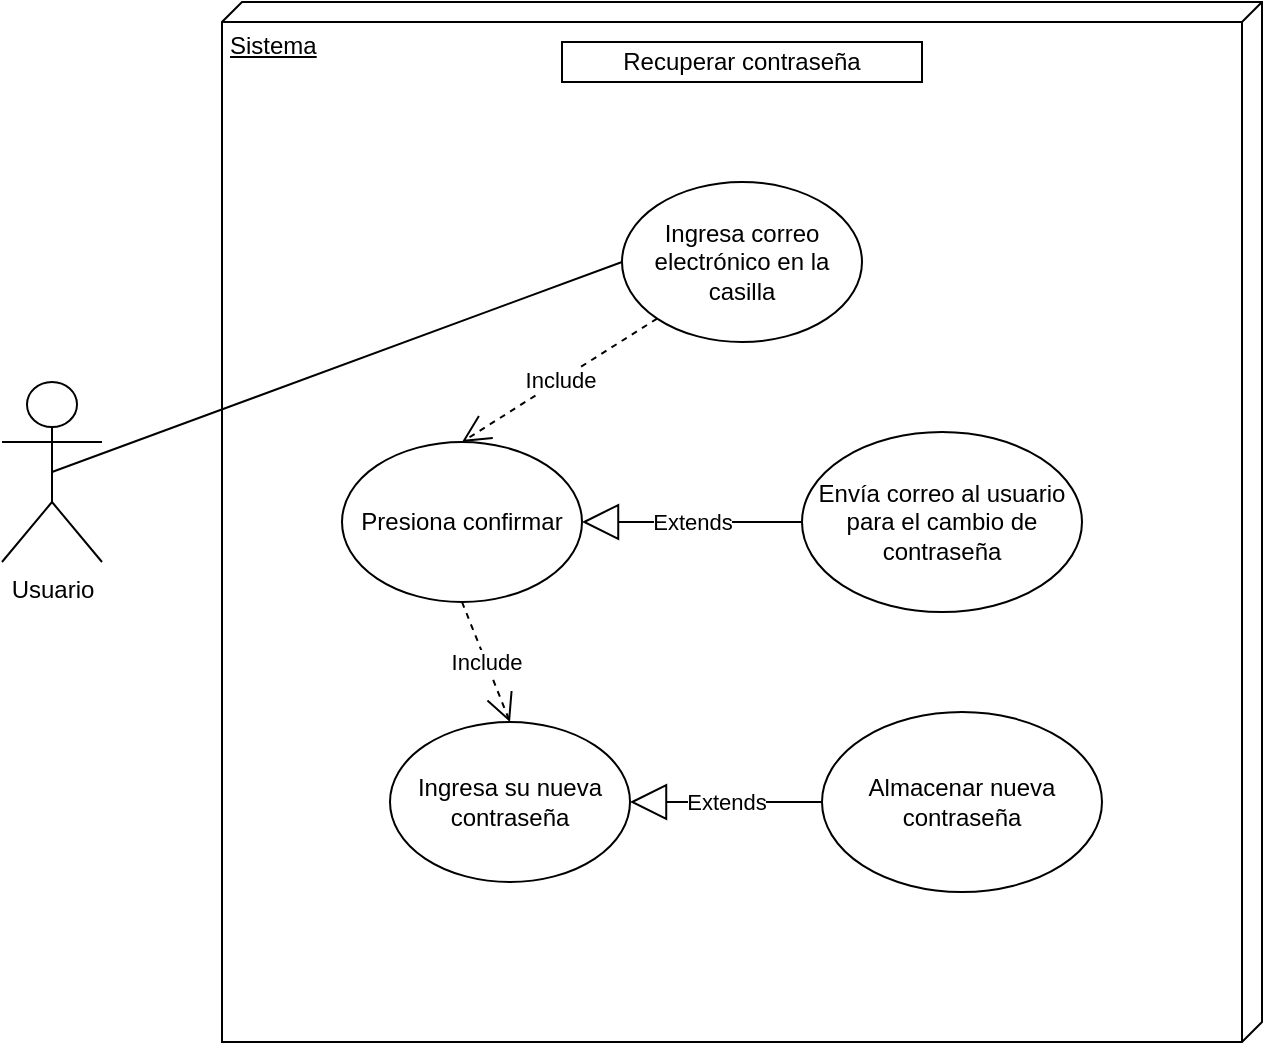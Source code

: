 <mxfile version="21.6.8" type="device">
  <diagram name="Página-1" id="otahGZ_e3GQJS43JEJs4">
    <mxGraphModel dx="1418" dy="828" grid="1" gridSize="10" guides="1" tooltips="1" connect="1" arrows="1" fold="1" page="1" pageScale="1" pageWidth="827" pageHeight="1169" math="0" shadow="0">
      <root>
        <mxCell id="0" />
        <mxCell id="1" parent="0" />
        <mxCell id="U5HvybDlQkZTxtPDZQyp-1" value="Sistema" style="verticalAlign=top;align=left;spacingTop=8;spacingLeft=2;spacingRight=12;shape=cube;size=10;direction=south;fontStyle=4;html=1;whiteSpace=wrap;" parent="1" vertex="1">
          <mxGeometry x="210" y="20" width="520" height="520" as="geometry" />
        </mxCell>
        <mxCell id="U5HvybDlQkZTxtPDZQyp-2" value="Usuario" style="shape=umlActor;verticalLabelPosition=bottom;verticalAlign=top;html=1;" parent="1" vertex="1">
          <mxGeometry x="100" y="210" width="50" height="90" as="geometry" />
        </mxCell>
        <mxCell id="U5HvybDlQkZTxtPDZQyp-3" value="Ingresa correo electrónico en la casilla" style="ellipse;whiteSpace=wrap;html=1;" parent="1" vertex="1">
          <mxGeometry x="410" y="110" width="120" height="80" as="geometry" />
        </mxCell>
        <mxCell id="U5HvybDlQkZTxtPDZQyp-4" value="Recuperar contraseña" style="rounded=0;whiteSpace=wrap;html=1;" parent="1" vertex="1">
          <mxGeometry x="380" y="40" width="180" height="20" as="geometry" />
        </mxCell>
        <mxCell id="U5HvybDlQkZTxtPDZQyp-12" value="Envía correo al usuario para el cambio de contraseña" style="ellipse;whiteSpace=wrap;html=1;" parent="1" vertex="1">
          <mxGeometry x="500" y="235" width="140" height="90" as="geometry" />
        </mxCell>
        <mxCell id="U5HvybDlQkZTxtPDZQyp-13" value="Presiona confirmar" style="ellipse;whiteSpace=wrap;html=1;" parent="1" vertex="1">
          <mxGeometry x="270" y="240" width="120" height="80" as="geometry" />
        </mxCell>
        <mxCell id="U5HvybDlQkZTxtPDZQyp-16" value="Ingresa su nueva contraseña" style="ellipse;whiteSpace=wrap;html=1;" parent="1" vertex="1">
          <mxGeometry x="294" y="380" width="120" height="80" as="geometry" />
        </mxCell>
        <mxCell id="U5HvybDlQkZTxtPDZQyp-18" value="Almacenar nueva contraseña" style="ellipse;whiteSpace=wrap;html=1;" parent="1" vertex="1">
          <mxGeometry x="510" y="375" width="140" height="90" as="geometry" />
        </mxCell>
        <mxCell id="3Zp2OVwVecD5wPHPm2bw-1" value="" style="endArrow=none;html=1;rounded=0;exitX=0.5;exitY=0.5;exitDx=0;exitDy=0;exitPerimeter=0;entryX=0;entryY=0.5;entryDx=0;entryDy=0;" parent="1" source="U5HvybDlQkZTxtPDZQyp-2" target="U5HvybDlQkZTxtPDZQyp-3" edge="1">
          <mxGeometry width="50" height="50" relative="1" as="geometry">
            <mxPoint x="730" y="210" as="sourcePoint" />
            <mxPoint x="780" y="160" as="targetPoint" />
          </mxGeometry>
        </mxCell>
        <mxCell id="3Zp2OVwVecD5wPHPm2bw-2" value="Include" style="endArrow=open;endSize=12;dashed=1;html=1;rounded=0;exitX=0;exitY=1;exitDx=0;exitDy=0;entryX=0.5;entryY=0;entryDx=0;entryDy=0;" parent="1" source="U5HvybDlQkZTxtPDZQyp-3" target="U5HvybDlQkZTxtPDZQyp-13" edge="1">
          <mxGeometry width="160" relative="1" as="geometry">
            <mxPoint x="410" y="192" as="sourcePoint" />
            <mxPoint x="483" y="318" as="targetPoint" />
          </mxGeometry>
        </mxCell>
        <mxCell id="3Zp2OVwVecD5wPHPm2bw-3" value="Include" style="endArrow=open;endSize=12;dashed=1;html=1;rounded=0;exitX=0.5;exitY=1;exitDx=0;exitDy=0;entryX=0.5;entryY=0;entryDx=0;entryDy=0;" parent="1" source="U5HvybDlQkZTxtPDZQyp-13" target="U5HvybDlQkZTxtPDZQyp-16" edge="1">
          <mxGeometry width="160" relative="1" as="geometry">
            <mxPoint x="413" y="320" as="sourcePoint" />
            <mxPoint x="413" y="370" as="targetPoint" />
          </mxGeometry>
        </mxCell>
        <mxCell id="3Zp2OVwVecD5wPHPm2bw-4" value="Extends" style="endArrow=block;endSize=16;endFill=0;html=1;rounded=0;entryX=1;entryY=0.5;entryDx=0;entryDy=0;exitX=0;exitY=0.5;exitDx=0;exitDy=0;" parent="1" source="U5HvybDlQkZTxtPDZQyp-12" target="U5HvybDlQkZTxtPDZQyp-13" edge="1">
          <mxGeometry width="160" relative="1" as="geometry">
            <mxPoint x="560" y="190" as="sourcePoint" />
            <mxPoint x="454" y="190" as="targetPoint" />
          </mxGeometry>
        </mxCell>
        <mxCell id="3Zp2OVwVecD5wPHPm2bw-5" value="Extends" style="endArrow=block;endSize=16;endFill=0;html=1;rounded=0;entryX=1;entryY=0.5;entryDx=0;entryDy=0;exitX=0;exitY=0.5;exitDx=0;exitDy=0;" parent="1" source="U5HvybDlQkZTxtPDZQyp-18" target="U5HvybDlQkZTxtPDZQyp-16" edge="1">
          <mxGeometry width="160" relative="1" as="geometry">
            <mxPoint x="520" y="400" as="sourcePoint" />
            <mxPoint x="410" y="400" as="targetPoint" />
          </mxGeometry>
        </mxCell>
      </root>
    </mxGraphModel>
  </diagram>
</mxfile>
